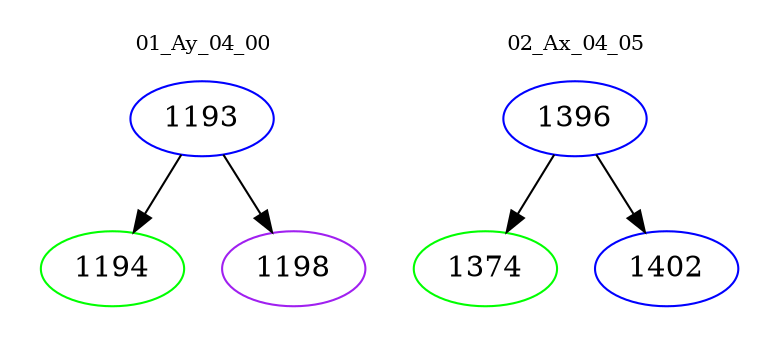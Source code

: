 digraph{
subgraph cluster_0 {
color = white
label = "01_Ay_04_00";
fontsize=10;
T0_1193 [label="1193", color="blue"]
T0_1193 -> T0_1194 [color="black"]
T0_1194 [label="1194", color="green"]
T0_1193 -> T0_1198 [color="black"]
T0_1198 [label="1198", color="purple"]
}
subgraph cluster_1 {
color = white
label = "02_Ax_04_05";
fontsize=10;
T1_1396 [label="1396", color="blue"]
T1_1396 -> T1_1374 [color="black"]
T1_1374 [label="1374", color="green"]
T1_1396 -> T1_1402 [color="black"]
T1_1402 [label="1402", color="blue"]
}
}

